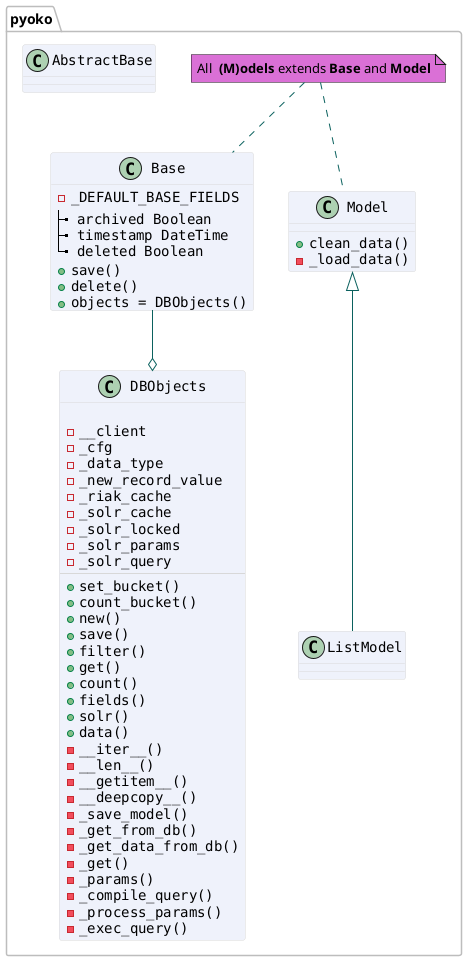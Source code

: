 @startuml

skinparam classAttributeFontName Monospaced
skinparam classBackgroundColor #EFF2FB
skinparam classBorderColor #D8D8D8
skinparam packageBorderColor #BDBDBD
skinparam classArrowColor #0B615E
skinparam shadowing false

'skinparam monochrome true
'skinparam nodesep 100
'skinparam ranksep 100



package pyoko{


note  "All <color:black><b> (M)odels</b></color> extends <b>Base</b> and <b>Model</b>" as n1 #orchid
n1 .. Base
n1 .. Model

class DBObjects{

- __client
- _cfg
- _data_type
- _new_record_value
- _riak_cache
- _solr_cache
- _solr_locked
- _solr_params
- _solr_query
--
+ set_bucket()
+ count_bucket()
+ new()
+ save()
+ filter()
+ get()
+ count()
+ fields()
+ solr()
+ data()
- __iter__()
- __len__()
- __getitem__()
- __deepcopy__()
- _save_model()
- _get_from_db()
- _get_data_from_db()
- _get()
- _params()
- _compile_query()
- _process_params()
- _exec_query()
}
    class Base{
    - _DEFAULT_BASE_FIELDS
  |_ archived Boolean
  |_ timestamp DateTime
  |_ deleted Boolean
    + save()
    + delete()
    + objects = DBObjects()
    }
    class Model{
    + clean_data()
    - _load_data()

    }
    class AbstractBase{
    }
    class ListModel extends Model{
    }
Base --o DBObjects
}


@enduml
